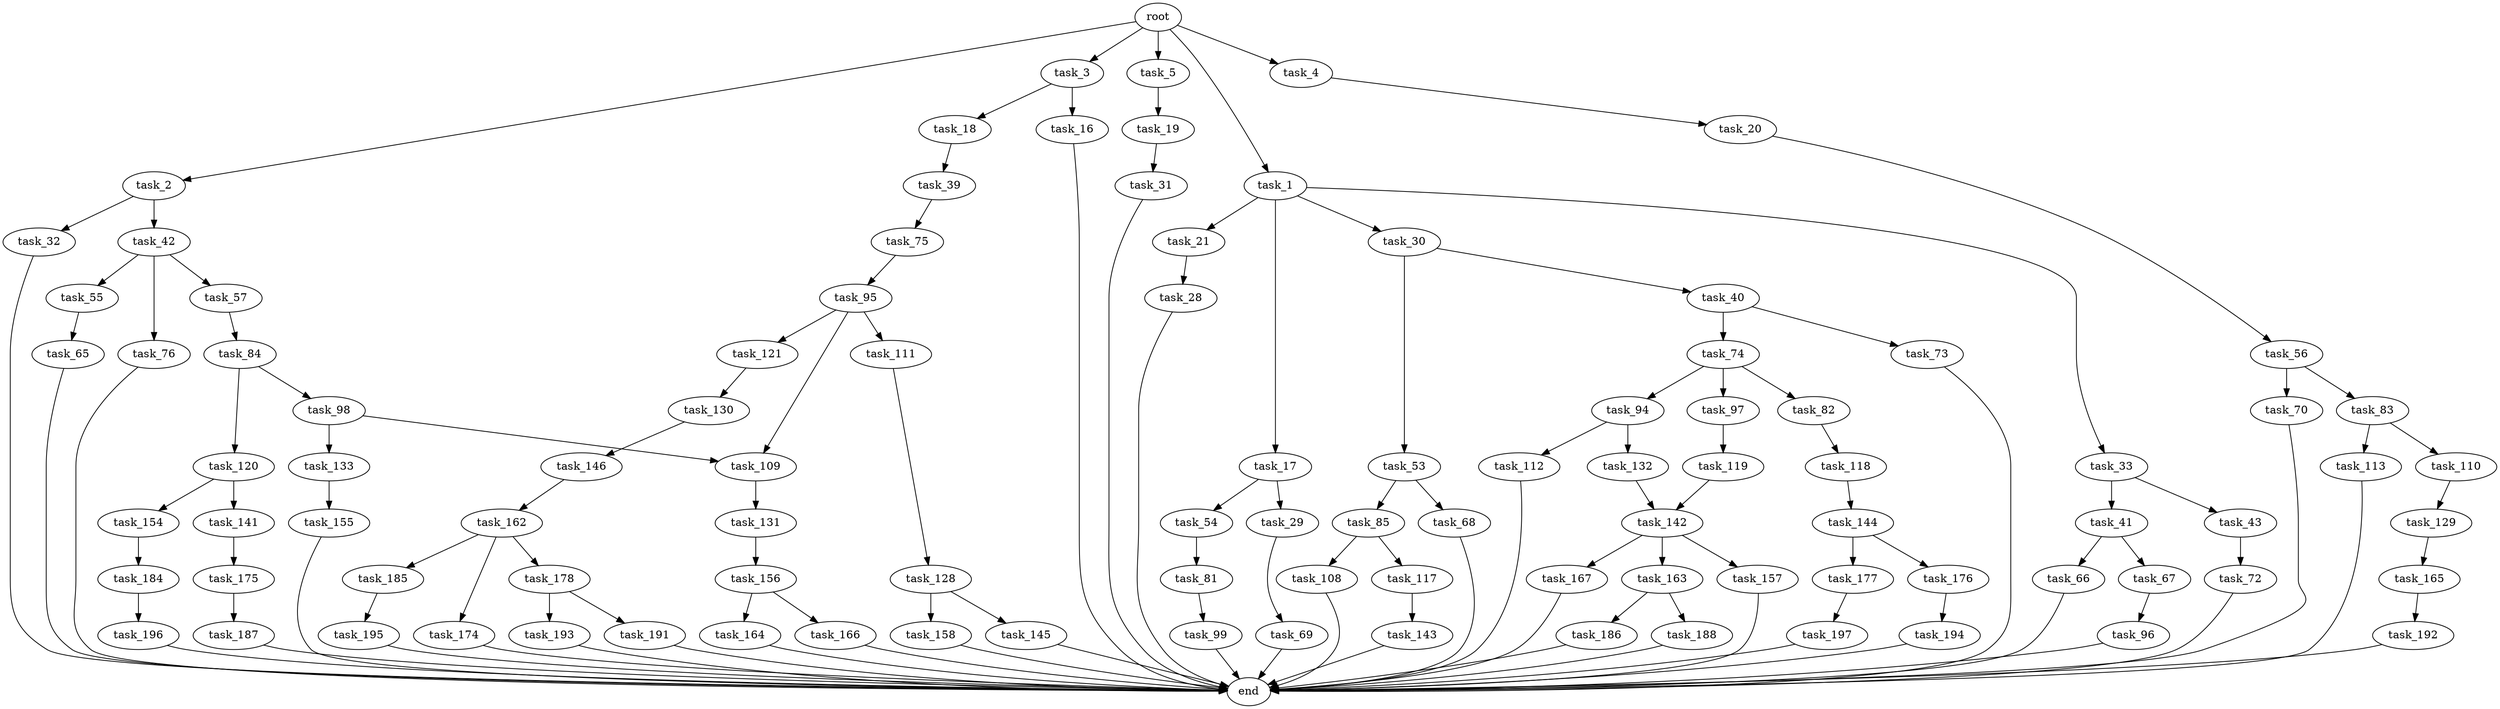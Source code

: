 digraph G {
  root [size="0.000000"];
  task_1 [size="77185025651.000000"];
  task_2 [size="23490766346.000000"];
  task_3 [size="1073741824000.000000"];
  task_4 [size="1731988049.000000"];
  task_5 [size="8831418973.000000"];
  task_17 [size="39327023975.000000"];
  task_21 [size="200770262506.000000"];
  task_30 [size="8589934592.000000"];
  task_33 [size="30840049679.000000"];
  task_32 [size="488256855235.000000"];
  task_42 [size="134217728000.000000"];
  task_16 [size="231928233984.000000"];
  task_18 [size="727443976636.000000"];
  task_20 [size="25873973318.000000"];
  task_19 [size="640801102.000000"];
  end [size="0.000000"];
  task_29 [size="134217728000.000000"];
  task_54 [size="272569722674.000000"];
  task_39 [size="923460723164.000000"];
  task_31 [size="1424797572217.000000"];
  task_56 [size="42975207223.000000"];
  task_28 [size="231928233984.000000"];
  task_69 [size="368293445632.000000"];
  task_40 [size="28991029248.000000"];
  task_53 [size="231928233984.000000"];
  task_41 [size="7332456212.000000"];
  task_43 [size="64617403699.000000"];
  task_75 [size="964247987076.000000"];
  task_73 [size="28991029248.000000"];
  task_74 [size="1075825273387.000000"];
  task_66 [size="28091163433.000000"];
  task_67 [size="1303816795992.000000"];
  task_55 [size="1073741824000.000000"];
  task_57 [size="23646637900.000000"];
  task_76 [size="68719476736.000000"];
  task_72 [size="1073741824000.000000"];
  task_68 [size="130652605844.000000"];
  task_85 [size="144246047592.000000"];
  task_81 [size="28991029248.000000"];
  task_65 [size="134217728000.000000"];
  task_70 [size="280143224740.000000"];
  task_83 [size="368293445632.000000"];
  task_84 [size="38544877973.000000"];
  task_96 [size="121091261768.000000"];
  task_82 [size="7214539658.000000"];
  task_94 [size="220520320749.000000"];
  task_97 [size="474212892712.000000"];
  task_95 [size="116355844262.000000"];
  task_99 [size="14631987386.000000"];
  task_118 [size="1927748292.000000"];
  task_110 [size="231928233984.000000"];
  task_113 [size="237419028425.000000"];
  task_98 [size="231928233984.000000"];
  task_120 [size="108363730212.000000"];
  task_108 [size="293638783458.000000"];
  task_117 [size="7457841570.000000"];
  task_112 [size="6957957938.000000"];
  task_132 [size="1073741824000.000000"];
  task_109 [size="22137970600.000000"];
  task_111 [size="427193096052.000000"];
  task_121 [size="18619389065.000000"];
  task_119 [size="1073741824000.000000"];
  task_133 [size="87716672490.000000"];
  task_131 [size="69633620892.000000"];
  task_129 [size="7302932609.000000"];
  task_128 [size="6090945004.000000"];
  task_143 [size="231928233984.000000"];
  task_144 [size="4902820900.000000"];
  task_142 [size="68719476736.000000"];
  task_141 [size="231928233984.000000"];
  task_154 [size="2700519714.000000"];
  task_130 [size="2278068052.000000"];
  task_145 [size="782757789696.000000"];
  task_158 [size="68719476736.000000"];
  task_165 [size="3105718389.000000"];
  task_146 [size="1855271244.000000"];
  task_156 [size="134217728000.000000"];
  task_155 [size="3866920306.000000"];
  task_175 [size="1073741824000.000000"];
  task_157 [size="30046058683.000000"];
  task_163 [size="610712702.000000"];
  task_167 [size="134217728000.000000"];
  task_176 [size="687016080742.000000"];
  task_177 [size="50263990662.000000"];
  task_162 [size="10558723827.000000"];
  task_184 [size="6493453768.000000"];
  task_164 [size="7616007554.000000"];
  task_166 [size="28991029248.000000"];
  task_174 [size="53137771284.000000"];
  task_178 [size="98166797983.000000"];
  task_185 [size="549755813888.000000"];
  task_186 [size="717103288824.000000"];
  task_188 [size="368293445632.000000"];
  task_192 [size="10026496874.000000"];
  task_187 [size="66207785804.000000"];
  task_194 [size="406849941.000000"];
  task_197 [size="1595866107.000000"];
  task_191 [size="1237921427.000000"];
  task_193 [size="2369439534.000000"];
  task_196 [size="543359666593.000000"];
  task_195 [size="782757789696.000000"];

  root -> task_1 [size="1.000000"];
  root -> task_2 [size="1.000000"];
  root -> task_3 [size="1.000000"];
  root -> task_4 [size="1.000000"];
  root -> task_5 [size="1.000000"];
  task_1 -> task_17 [size="75497472.000000"];
  task_1 -> task_21 [size="75497472.000000"];
  task_1 -> task_30 [size="75497472.000000"];
  task_1 -> task_33 [size="75497472.000000"];
  task_2 -> task_32 [size="679477248.000000"];
  task_2 -> task_42 [size="679477248.000000"];
  task_3 -> task_16 [size="838860800.000000"];
  task_3 -> task_18 [size="838860800.000000"];
  task_4 -> task_20 [size="75497472.000000"];
  task_5 -> task_19 [size="301989888.000000"];
  task_17 -> task_29 [size="838860800.000000"];
  task_17 -> task_54 [size="838860800.000000"];
  task_21 -> task_28 [size="411041792.000000"];
  task_30 -> task_40 [size="33554432.000000"];
  task_30 -> task_53 [size="33554432.000000"];
  task_33 -> task_41 [size="679477248.000000"];
  task_33 -> task_43 [size="679477248.000000"];
  task_32 -> end [size="1.000000"];
  task_42 -> task_55 [size="209715200.000000"];
  task_42 -> task_57 [size="209715200.000000"];
  task_42 -> task_76 [size="209715200.000000"];
  task_16 -> end [size="1.000000"];
  task_18 -> task_39 [size="536870912.000000"];
  task_20 -> task_56 [size="536870912.000000"];
  task_19 -> task_31 [size="75497472.000000"];
  task_29 -> task_69 [size="209715200.000000"];
  task_54 -> task_81 [size="411041792.000000"];
  task_39 -> task_75 [size="838860800.000000"];
  task_31 -> end [size="1.000000"];
  task_56 -> task_70 [size="33554432.000000"];
  task_56 -> task_83 [size="33554432.000000"];
  task_28 -> end [size="1.000000"];
  task_69 -> end [size="1.000000"];
  task_40 -> task_73 [size="75497472.000000"];
  task_40 -> task_74 [size="75497472.000000"];
  task_53 -> task_68 [size="301989888.000000"];
  task_53 -> task_85 [size="301989888.000000"];
  task_41 -> task_66 [size="134217728.000000"];
  task_41 -> task_67 [size="134217728.000000"];
  task_43 -> task_72 [size="75497472.000000"];
  task_75 -> task_95 [size="838860800.000000"];
  task_73 -> end [size="1.000000"];
  task_74 -> task_82 [size="679477248.000000"];
  task_74 -> task_94 [size="679477248.000000"];
  task_74 -> task_97 [size="679477248.000000"];
  task_66 -> end [size="1.000000"];
  task_67 -> task_96 [size="838860800.000000"];
  task_55 -> task_65 [size="838860800.000000"];
  task_57 -> task_84 [size="536870912.000000"];
  task_76 -> end [size="1.000000"];
  task_72 -> end [size="1.000000"];
  task_68 -> end [size="1.000000"];
  task_85 -> task_108 [size="134217728.000000"];
  task_85 -> task_117 [size="134217728.000000"];
  task_81 -> task_99 [size="75497472.000000"];
  task_65 -> end [size="1.000000"];
  task_70 -> end [size="1.000000"];
  task_83 -> task_110 [size="411041792.000000"];
  task_83 -> task_113 [size="411041792.000000"];
  task_84 -> task_98 [size="33554432.000000"];
  task_84 -> task_120 [size="33554432.000000"];
  task_96 -> end [size="1.000000"];
  task_82 -> task_118 [size="134217728.000000"];
  task_94 -> task_112 [size="209715200.000000"];
  task_94 -> task_132 [size="209715200.000000"];
  task_97 -> task_119 [size="536870912.000000"];
  task_95 -> task_109 [size="209715200.000000"];
  task_95 -> task_111 [size="209715200.000000"];
  task_95 -> task_121 [size="209715200.000000"];
  task_99 -> end [size="1.000000"];
  task_118 -> task_144 [size="134217728.000000"];
  task_110 -> task_129 [size="301989888.000000"];
  task_113 -> end [size="1.000000"];
  task_98 -> task_109 [size="301989888.000000"];
  task_98 -> task_133 [size="301989888.000000"];
  task_120 -> task_141 [size="134217728.000000"];
  task_120 -> task_154 [size="134217728.000000"];
  task_108 -> end [size="1.000000"];
  task_117 -> task_143 [size="209715200.000000"];
  task_112 -> end [size="1.000000"];
  task_132 -> task_142 [size="838860800.000000"];
  task_109 -> task_131 [size="536870912.000000"];
  task_111 -> task_128 [size="301989888.000000"];
  task_121 -> task_130 [size="411041792.000000"];
  task_119 -> task_142 [size="838860800.000000"];
  task_133 -> task_155 [size="75497472.000000"];
  task_131 -> task_156 [size="134217728.000000"];
  task_129 -> task_165 [size="209715200.000000"];
  task_128 -> task_145 [size="536870912.000000"];
  task_128 -> task_158 [size="536870912.000000"];
  task_143 -> end [size="1.000000"];
  task_144 -> task_176 [size="134217728.000000"];
  task_144 -> task_177 [size="134217728.000000"];
  task_142 -> task_157 [size="134217728.000000"];
  task_142 -> task_163 [size="134217728.000000"];
  task_142 -> task_167 [size="134217728.000000"];
  task_141 -> task_175 [size="301989888.000000"];
  task_154 -> task_184 [size="134217728.000000"];
  task_130 -> task_146 [size="134217728.000000"];
  task_145 -> end [size="1.000000"];
  task_158 -> end [size="1.000000"];
  task_165 -> task_192 [size="301989888.000000"];
  task_146 -> task_162 [size="33554432.000000"];
  task_156 -> task_164 [size="209715200.000000"];
  task_156 -> task_166 [size="209715200.000000"];
  task_155 -> end [size="1.000000"];
  task_175 -> task_187 [size="838860800.000000"];
  task_157 -> end [size="1.000000"];
  task_163 -> task_186 [size="33554432.000000"];
  task_163 -> task_188 [size="33554432.000000"];
  task_167 -> end [size="1.000000"];
  task_176 -> task_194 [size="679477248.000000"];
  task_177 -> task_197 [size="838860800.000000"];
  task_162 -> task_174 [size="209715200.000000"];
  task_162 -> task_178 [size="209715200.000000"];
  task_162 -> task_185 [size="209715200.000000"];
  task_184 -> task_196 [size="134217728.000000"];
  task_164 -> end [size="1.000000"];
  task_166 -> end [size="1.000000"];
  task_174 -> end [size="1.000000"];
  task_178 -> task_191 [size="75497472.000000"];
  task_178 -> task_193 [size="75497472.000000"];
  task_185 -> task_195 [size="536870912.000000"];
  task_186 -> end [size="1.000000"];
  task_188 -> end [size="1.000000"];
  task_192 -> end [size="1.000000"];
  task_187 -> end [size="1.000000"];
  task_194 -> end [size="1.000000"];
  task_197 -> end [size="1.000000"];
  task_191 -> end [size="1.000000"];
  task_193 -> end [size="1.000000"];
  task_196 -> end [size="1.000000"];
  task_195 -> end [size="1.000000"];
}
